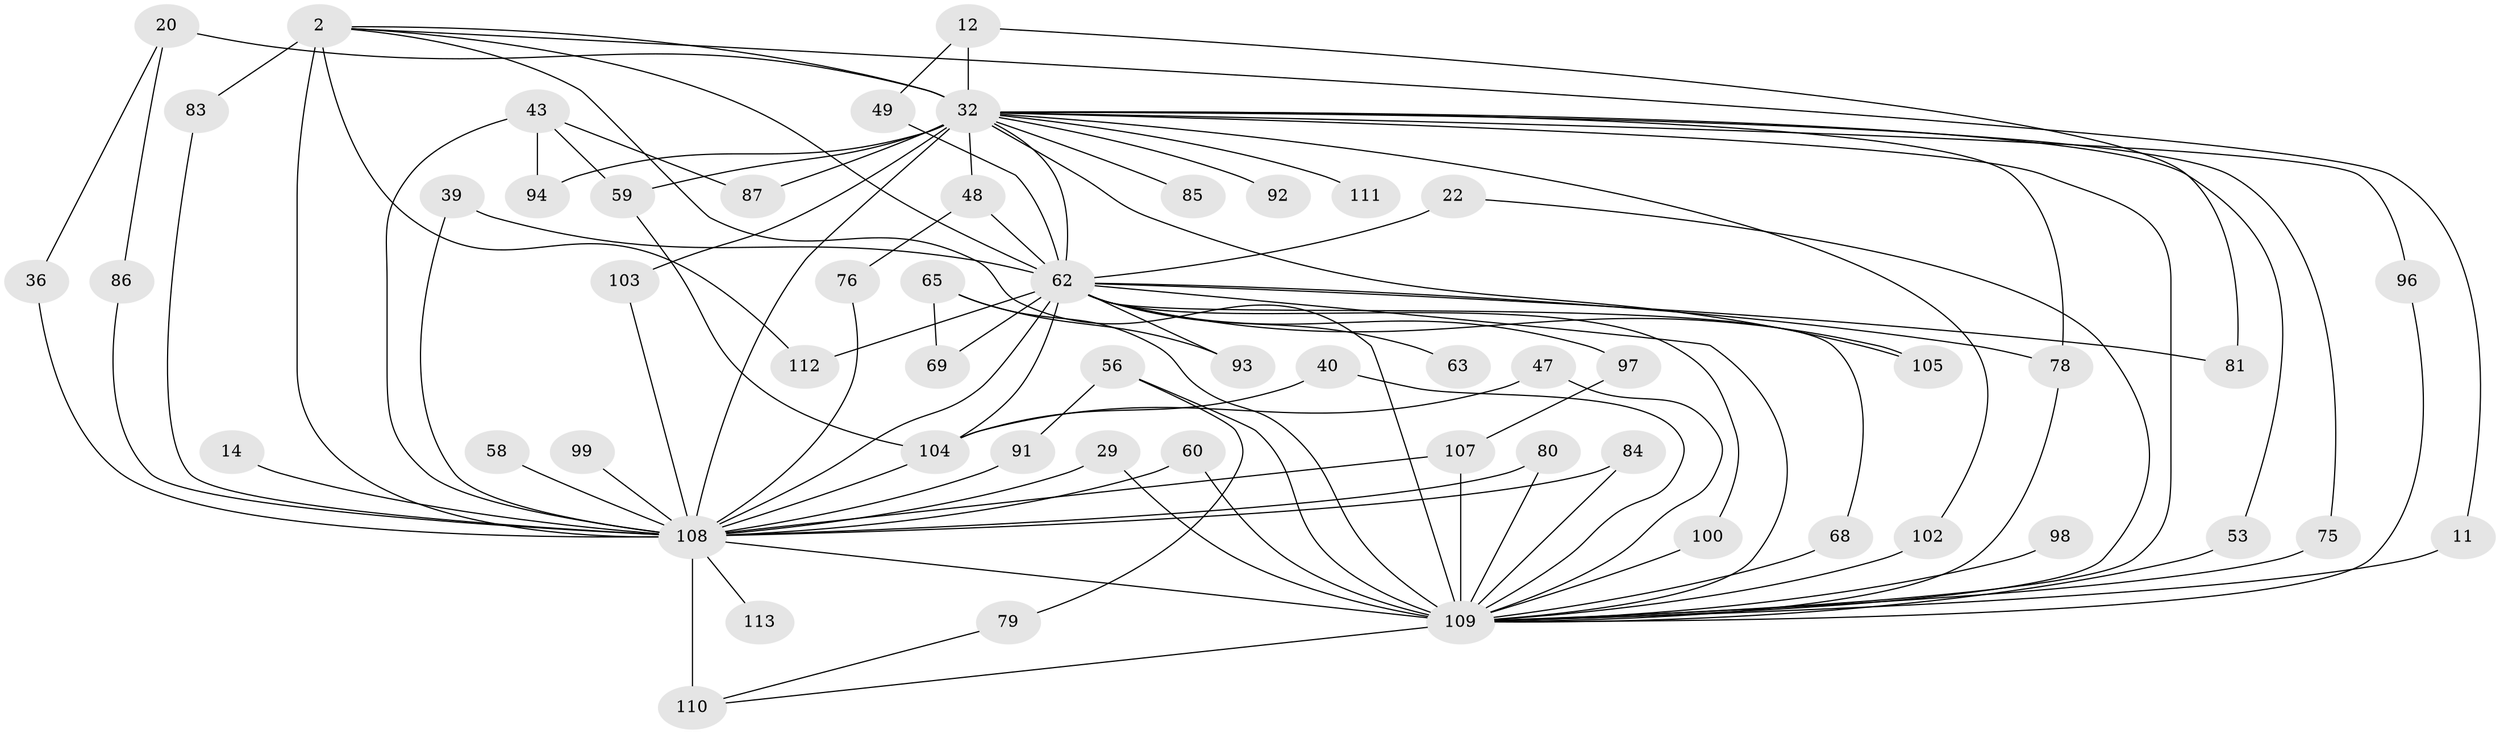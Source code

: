 // original degree distribution, {12: 0.008849557522123894, 14: 0.008849557522123894, 38: 0.008849557522123894, 26: 0.008849557522123894, 23: 0.017699115044247787, 17: 0.008849557522123894, 32: 0.008849557522123894, 20: 0.017699115044247787, 2: 0.5663716814159292, 4: 0.08849557522123894, 6: 0.008849557522123894, 8: 0.008849557522123894, 3: 0.20353982300884957, 5: 0.017699115044247787, 9: 0.008849557522123894, 7: 0.008849557522123894}
// Generated by graph-tools (version 1.1) at 2025/43/03/09/25 04:43:26]
// undirected, 56 vertices, 100 edges
graph export_dot {
graph [start="1"]
  node [color=gray90,style=filled];
  2 [super="+1"];
  11;
  12;
  14;
  20 [super="+19"];
  22 [super="+18"];
  29;
  32 [super="+10"];
  36;
  39 [super="+27"];
  40;
  43 [super="+26+37"];
  47;
  48 [super="+42"];
  49;
  53;
  56;
  58;
  59 [super="+25"];
  60 [super="+16"];
  62 [super="+35+3+24+51"];
  63;
  65;
  68;
  69;
  75 [super="+44+46"];
  76;
  78 [super="+17"];
  79;
  80;
  81;
  83;
  84;
  85;
  86;
  87;
  91;
  92;
  93;
  94;
  96;
  97;
  98;
  99;
  100 [super="+64+88"];
  102;
  103;
  104 [super="+90+61"];
  105;
  107 [super="+28+73"];
  108 [super="+72+106+101"];
  109 [super="+41+7"];
  110 [super="+95+89"];
  111 [super="+21"];
  112;
  113;
  2 -- 11;
  2 -- 83;
  2 -- 112;
  2 -- 109 [weight=4];
  2 -- 108 [weight=11];
  2 -- 62 [weight=2];
  2 -- 32 [weight=4];
  11 -- 109;
  12 -- 49;
  12 -- 81;
  12 -- 32 [weight=2];
  14 -- 108 [weight=2];
  20 -- 86;
  20 -- 36;
  20 -- 32 [weight=2];
  22 -- 109;
  22 -- 62 [weight=2];
  29 -- 109;
  29 -- 108;
  32 -- 108 [weight=13];
  32 -- 75;
  32 -- 78;
  32 -- 85 [weight=2];
  32 -- 87;
  32 -- 92 [weight=2];
  32 -- 94;
  32 -- 96;
  32 -- 102;
  32 -- 103;
  32 -- 105;
  32 -- 109 [weight=5];
  32 -- 111 [weight=2];
  32 -- 48 [weight=2];
  32 -- 53;
  32 -- 59 [weight=2];
  32 -- 62 [weight=2];
  36 -- 108;
  39 -- 62 [weight=2];
  39 -- 108;
  40 -- 104;
  40 -- 109;
  43 -- 94;
  43 -- 59;
  43 -- 87;
  43 -- 108 [weight=2];
  47 -- 104;
  47 -- 109;
  48 -- 76;
  48 -- 62;
  49 -- 62;
  53 -- 109;
  56 -- 79;
  56 -- 91;
  56 -- 109 [weight=2];
  58 -- 108 [weight=2];
  59 -- 104;
  60 -- 109 [weight=2];
  60 -- 108;
  62 -- 68;
  62 -- 69;
  62 -- 78;
  62 -- 81;
  62 -- 93;
  62 -- 97;
  62 -- 100 [weight=2];
  62 -- 104 [weight=3];
  62 -- 105;
  62 -- 108 [weight=11];
  62 -- 109 [weight=2];
  62 -- 112;
  62 -- 63;
  65 -- 69;
  65 -- 93;
  65 -- 109 [weight=2];
  68 -- 109;
  75 -- 109;
  76 -- 108;
  78 -- 109;
  79 -- 110;
  80 -- 109;
  80 -- 108;
  83 -- 108;
  84 -- 109;
  84 -- 108;
  86 -- 108;
  91 -- 108;
  96 -- 109;
  97 -- 107;
  98 -- 109 [weight=2];
  99 -- 108 [weight=2];
  100 -- 109 [weight=2];
  102 -- 109;
  103 -- 108;
  104 -- 108 [weight=3];
  107 -- 109 [weight=3];
  107 -- 108 [weight=2];
  108 -- 109 [weight=8];
  108 -- 110 [weight=6];
  108 -- 113 [weight=2];
  109 -- 110 [weight=2];
}

